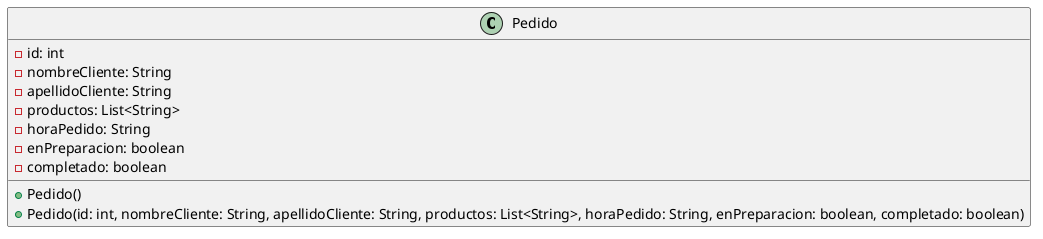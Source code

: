 @startuml

left to right direction

class Pedido{
    - id: int
    - nombreCliente: String
    - apellidoCliente: String
    - productos: List<String>
    - horaPedido: String
    - enPreparacion: boolean
    - completado: boolean

    + Pedido()
    + Pedido(id: int, nombreCliente: String, apellidoCliente: String, productos: List<String>, horaPedido: String, enPreparacion: boolean, completado: boolean)
}

@enduml